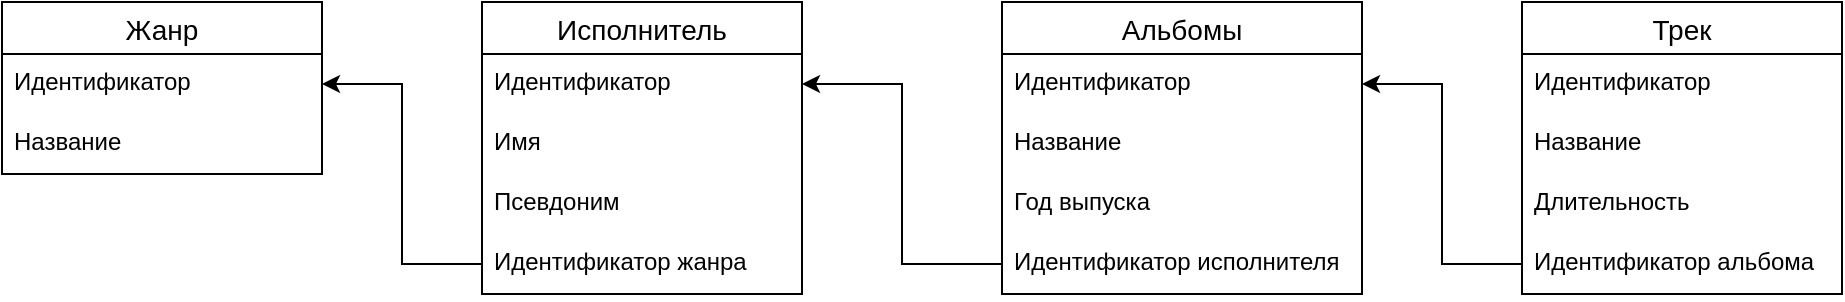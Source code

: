 <mxfile version="17.1.1" type="device"><diagram id="1hJO2fUhiWySn5HvXJH4" name="Page-1"><mxGraphModel dx="1871" dy="650" grid="1" gridSize="10" guides="1" tooltips="1" connect="1" arrows="1" fold="1" page="1" pageScale="1" pageWidth="827" pageHeight="1169" math="0" shadow="0"><root><mxCell id="0"/><mxCell id="1" parent="0"/><mxCell id="k56Cxns9xcC46kjwgV-G-1" value="Исполнитель" style="swimlane;fontStyle=0;childLayout=stackLayout;horizontal=1;startSize=26;horizontalStack=0;resizeParent=1;resizeParentMax=0;resizeLast=0;collapsible=1;marginBottom=0;align=center;fontSize=14;" vertex="1" parent="1"><mxGeometry x="120" y="40" width="160" height="146" as="geometry"/></mxCell><mxCell id="k56Cxns9xcC46kjwgV-G-2" value="Идентификатор" style="text;strokeColor=none;fillColor=none;spacingLeft=4;spacingRight=4;overflow=hidden;rotatable=0;points=[[0,0.5],[1,0.5]];portConstraint=eastwest;fontSize=12;" vertex="1" parent="k56Cxns9xcC46kjwgV-G-1"><mxGeometry y="26" width="160" height="30" as="geometry"/></mxCell><mxCell id="k56Cxns9xcC46kjwgV-G-3" value="Имя" style="text;strokeColor=none;fillColor=none;spacingLeft=4;spacingRight=4;overflow=hidden;rotatable=0;points=[[0,0.5],[1,0.5]];portConstraint=eastwest;fontSize=12;" vertex="1" parent="k56Cxns9xcC46kjwgV-G-1"><mxGeometry y="56" width="160" height="30" as="geometry"/></mxCell><mxCell id="k56Cxns9xcC46kjwgV-G-4" value="Псевдоним" style="text;spacingLeft=4;spacingRight=4;overflow=hidden;rotatable=0;points=[[0,0.5],[1,0.5]];portConstraint=eastwest;fontSize=12;" vertex="1" parent="k56Cxns9xcC46kjwgV-G-1"><mxGeometry y="86" width="160" height="30" as="geometry"/></mxCell><mxCell id="k56Cxns9xcC46kjwgV-G-22" value="Идентификатор жанра" style="text;spacingLeft=4;spacingRight=4;overflow=hidden;rotatable=0;points=[[0,0.5],[1,0.5]];portConstraint=eastwest;fontSize=12;" vertex="1" parent="k56Cxns9xcC46kjwgV-G-1"><mxGeometry y="116" width="160" height="30" as="geometry"/></mxCell><mxCell id="k56Cxns9xcC46kjwgV-G-6" value="Альбомы" style="swimlane;fontStyle=0;childLayout=stackLayout;horizontal=1;startSize=26;horizontalStack=0;resizeParent=1;resizeParentMax=0;resizeLast=0;collapsible=1;marginBottom=0;align=center;fontSize=14;" vertex="1" parent="1"><mxGeometry x="380" y="40" width="180" height="146" as="geometry"/></mxCell><mxCell id="k56Cxns9xcC46kjwgV-G-7" value="Идентификатор" style="text;strokeColor=none;fillColor=none;spacingLeft=4;spacingRight=4;overflow=hidden;rotatable=0;points=[[0,0.5],[1,0.5]];portConstraint=eastwest;fontSize=12;" vertex="1" parent="k56Cxns9xcC46kjwgV-G-6"><mxGeometry y="26" width="180" height="30" as="geometry"/></mxCell><mxCell id="k56Cxns9xcC46kjwgV-G-8" value="Название" style="text;strokeColor=none;fillColor=none;spacingLeft=4;spacingRight=4;overflow=hidden;rotatable=0;points=[[0,0.5],[1,0.5]];portConstraint=eastwest;fontSize=12;" vertex="1" parent="k56Cxns9xcC46kjwgV-G-6"><mxGeometry y="56" width="180" height="30" as="geometry"/></mxCell><mxCell id="k56Cxns9xcC46kjwgV-G-9" value="Год выпуска" style="text;strokeColor=none;fillColor=none;spacingLeft=4;spacingRight=4;overflow=hidden;rotatable=0;points=[[0,0.5],[1,0.5]];portConstraint=eastwest;fontSize=12;" vertex="1" parent="k56Cxns9xcC46kjwgV-G-6"><mxGeometry y="86" width="180" height="30" as="geometry"/></mxCell><mxCell id="k56Cxns9xcC46kjwgV-G-14" value="Идентификатор исполнителя" style="text;strokeColor=none;fillColor=none;spacingLeft=4;spacingRight=4;overflow=hidden;rotatable=0;points=[[0,0.5],[1,0.5]];portConstraint=eastwest;fontSize=12;" vertex="1" parent="k56Cxns9xcC46kjwgV-G-6"><mxGeometry y="116" width="180" height="30" as="geometry"/></mxCell><mxCell id="k56Cxns9xcC46kjwgV-G-10" value="Трек" style="swimlane;fontStyle=0;childLayout=stackLayout;horizontal=1;startSize=26;horizontalStack=0;resizeParent=1;resizeParentMax=0;resizeLast=0;collapsible=1;marginBottom=0;align=center;fontSize=14;" vertex="1" parent="1"><mxGeometry x="640" y="40" width="160" height="146" as="geometry"/></mxCell><mxCell id="k56Cxns9xcC46kjwgV-G-11" value="Идентификатор" style="text;strokeColor=none;fillColor=none;spacingLeft=4;spacingRight=4;overflow=hidden;rotatable=0;points=[[0,0.5],[1,0.5]];portConstraint=eastwest;fontSize=12;" vertex="1" parent="k56Cxns9xcC46kjwgV-G-10"><mxGeometry y="26" width="160" height="30" as="geometry"/></mxCell><mxCell id="k56Cxns9xcC46kjwgV-G-12" value="Название" style="text;strokeColor=none;fillColor=none;spacingLeft=4;spacingRight=4;overflow=hidden;rotatable=0;points=[[0,0.5],[1,0.5]];portConstraint=eastwest;fontSize=12;" vertex="1" parent="k56Cxns9xcC46kjwgV-G-10"><mxGeometry y="56" width="160" height="30" as="geometry"/></mxCell><mxCell id="k56Cxns9xcC46kjwgV-G-13" value="Длительность" style="text;strokeColor=none;fillColor=none;spacingLeft=4;spacingRight=4;overflow=hidden;rotatable=0;points=[[0,0.5],[1,0.5]];portConstraint=eastwest;fontSize=12;" vertex="1" parent="k56Cxns9xcC46kjwgV-G-10"><mxGeometry y="86" width="160" height="30" as="geometry"/></mxCell><mxCell id="k56Cxns9xcC46kjwgV-G-17" value="Идентификатор альбома" style="text;strokeColor=none;fillColor=none;spacingLeft=4;spacingRight=4;overflow=hidden;rotatable=0;points=[[0,0.5],[1,0.5]];portConstraint=eastwest;fontSize=12;" vertex="1" parent="k56Cxns9xcC46kjwgV-G-10"><mxGeometry y="116" width="160" height="30" as="geometry"/></mxCell><mxCell id="k56Cxns9xcC46kjwgV-G-18" value="Жанр" style="swimlane;fontStyle=0;childLayout=stackLayout;horizontal=1;startSize=26;horizontalStack=0;resizeParent=1;resizeParentMax=0;resizeLast=0;collapsible=1;marginBottom=0;align=center;fontSize=14;" vertex="1" parent="1"><mxGeometry x="-120" y="40" width="160" height="86" as="geometry"/></mxCell><mxCell id="k56Cxns9xcC46kjwgV-G-19" value="Идентификатор" style="text;strokeColor=none;fillColor=none;spacingLeft=4;spacingRight=4;overflow=hidden;rotatable=0;points=[[0,0.5],[1,0.5]];portConstraint=eastwest;fontSize=12;" vertex="1" parent="k56Cxns9xcC46kjwgV-G-18"><mxGeometry y="26" width="160" height="30" as="geometry"/></mxCell><mxCell id="k56Cxns9xcC46kjwgV-G-20" value="Название" style="text;strokeColor=none;fillColor=none;spacingLeft=4;spacingRight=4;overflow=hidden;rotatable=0;points=[[0,0.5],[1,0.5]];portConstraint=eastwest;fontSize=12;" vertex="1" parent="k56Cxns9xcC46kjwgV-G-18"><mxGeometry y="56" width="160" height="30" as="geometry"/></mxCell><mxCell id="k56Cxns9xcC46kjwgV-G-23" style="edgeStyle=orthogonalEdgeStyle;rounded=0;orthogonalLoop=1;jettySize=auto;html=1;entryX=1;entryY=0.5;entryDx=0;entryDy=0;" edge="1" parent="1" source="k56Cxns9xcC46kjwgV-G-22" target="k56Cxns9xcC46kjwgV-G-19"><mxGeometry relative="1" as="geometry"/></mxCell><mxCell id="k56Cxns9xcC46kjwgV-G-24" style="edgeStyle=orthogonalEdgeStyle;rounded=0;orthogonalLoop=1;jettySize=auto;html=1;entryX=1;entryY=0.5;entryDx=0;entryDy=0;" edge="1" parent="1" source="k56Cxns9xcC46kjwgV-G-14" target="k56Cxns9xcC46kjwgV-G-2"><mxGeometry relative="1" as="geometry"/></mxCell><mxCell id="k56Cxns9xcC46kjwgV-G-25" style="edgeStyle=orthogonalEdgeStyle;rounded=0;orthogonalLoop=1;jettySize=auto;html=1;exitX=0;exitY=0.5;exitDx=0;exitDy=0;entryX=1;entryY=0.5;entryDx=0;entryDy=0;" edge="1" parent="1" source="k56Cxns9xcC46kjwgV-G-17" target="k56Cxns9xcC46kjwgV-G-7"><mxGeometry relative="1" as="geometry"/></mxCell></root></mxGraphModel></diagram></mxfile>